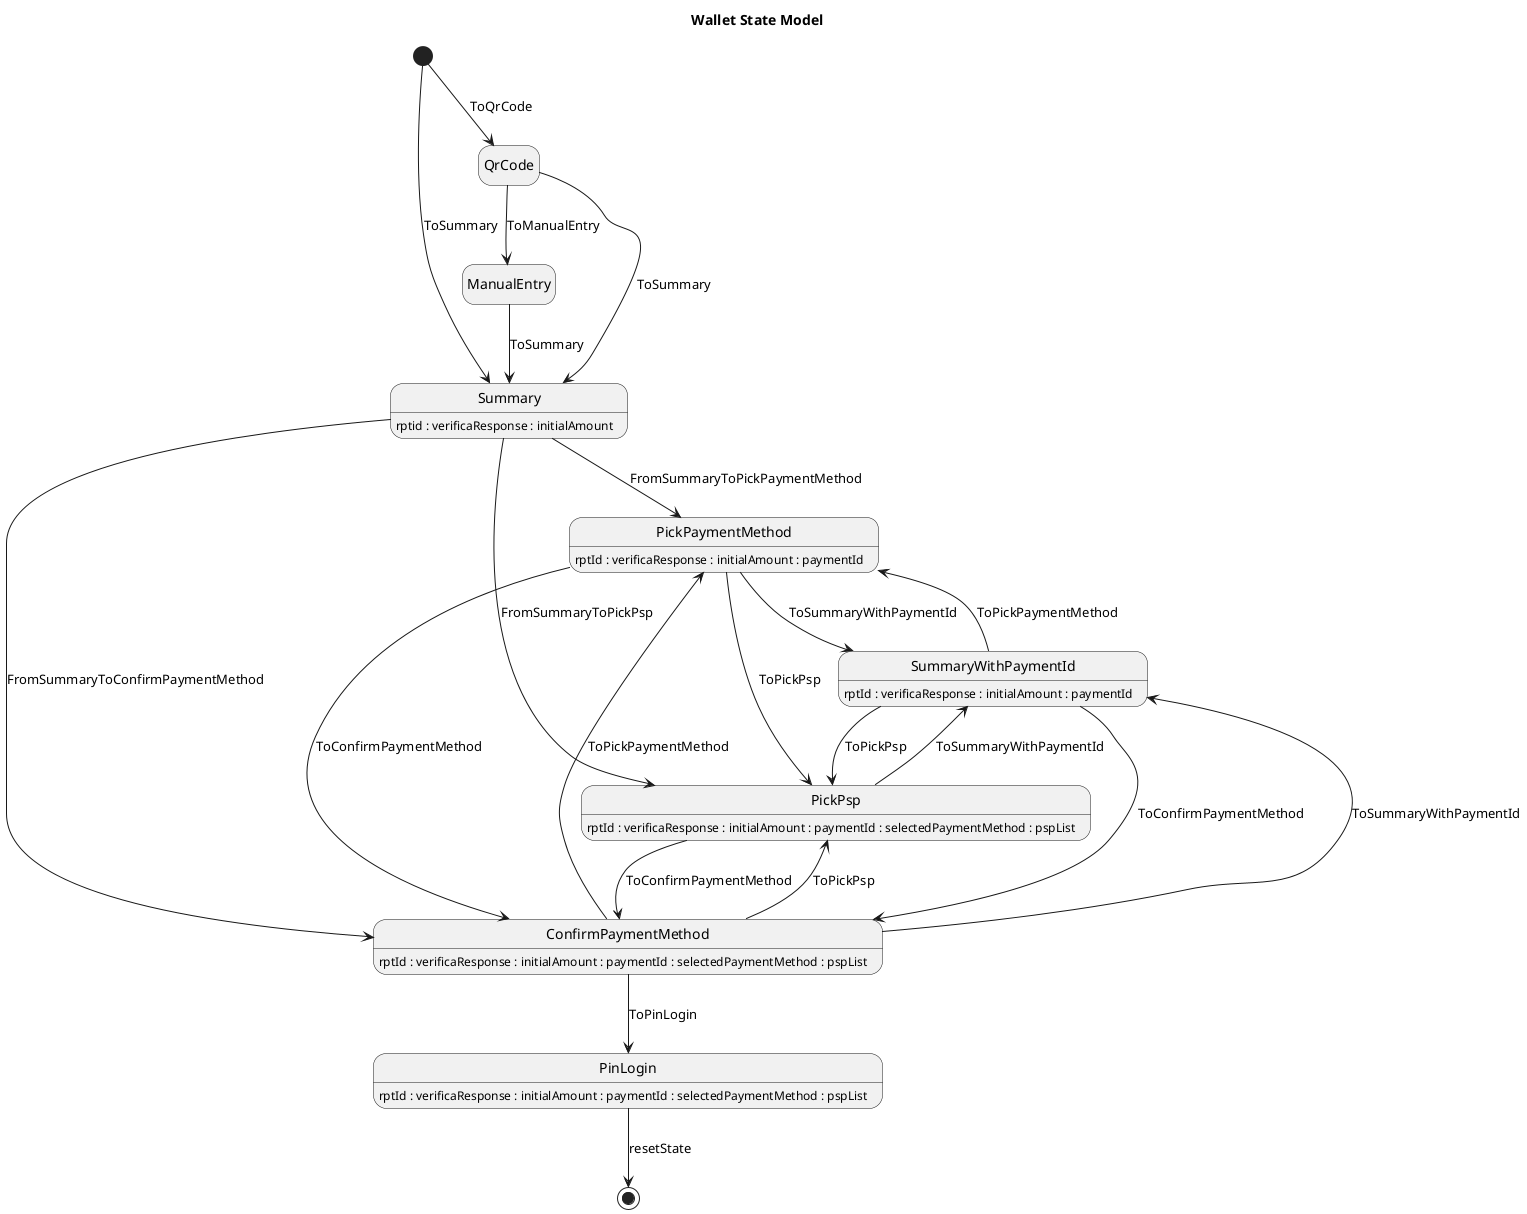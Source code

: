 @startuml
hide empty description

title Wallet State Model

Summary : rptid : verificaResponse : initialAmount

SummaryWithPaymentId : rptId : verificaResponse : initialAmount : paymentId

PickPaymentMethod : rptId : verificaResponse : initialAmount : paymentId

ConfirmPaymentMethod : rptId : verificaResponse : initialAmount : paymentId : selectedPaymentMethod : pspList

PickPsp : rptId : verificaResponse : initialAmount : paymentId : selectedPaymentMethod : pspList

PinLogin : rptId : verificaResponse : initialAmount : paymentId : selectedPaymentMethod : pspList

[*] --> QrCode : ToQrCode
[*] --> Summary : ToSummary

QrCode --> ManualEntry : ToManualEntry

QrCode --> Summary : ToSummary
ManualEntry --> Summary : ToSummary

PickPaymentMethod --> SummaryWithPaymentId : ToSummaryWithPaymentId
ConfirmPaymentMethod --> SummaryWithPaymentId : ToSummaryWithPaymentId
PickPsp --> SummaryWithPaymentId : ToSummaryWithPaymentId

Summary --> PickPaymentMethod : FromSummaryToPickPaymentMethod

SummaryWithPaymentId --> PickPaymentMethod : ToPickPaymentMethod
ConfirmPaymentMethod --> PickPaymentMethod : ToPickPaymentMethod

Summary --> ConfirmPaymentMethod : FromSummaryToConfirmPaymentMethod

PickPaymentMethod --> ConfirmPaymentMethod : ToConfirmPaymentMethod
SummaryWithPaymentId --> ConfirmPaymentMethod : ToConfirmPaymentMethod
PickPsp --> ConfirmPaymentMethod : ToConfirmPaymentMethod

Summary --> PickPsp : FromSummaryToPickPsp

SummaryWithPaymentId --> PickPsp : ToPickPsp
ConfirmPaymentMethod --> PickPsp : ToPickPsp
PickPaymentMethod --> PickPsp : ToPickPsp

ConfirmPaymentMethod --> PinLogin : ToPinLogin

PinLogin --> [*] : resetState

@enduml